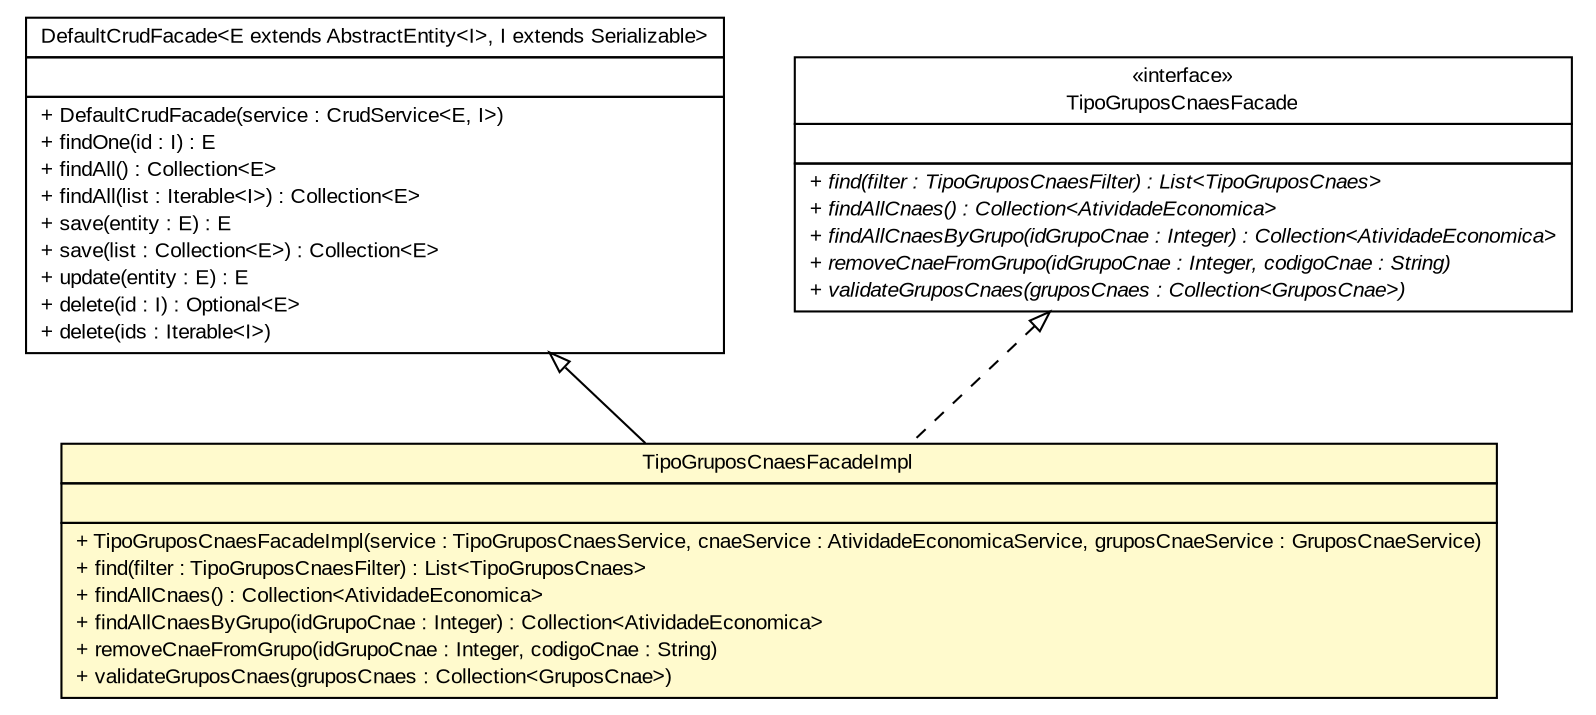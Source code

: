 #!/usr/local/bin/dot
#
# Class diagram 
# Generated by UMLGraph version R5_6 (http://www.umlgraph.org/)
#

digraph G {
	edge [fontname="arial",fontsize=10,labelfontname="arial",labelfontsize=10];
	node [fontname="arial",fontsize=10,shape=plaintext];
	nodesep=0.25;
	ranksep=0.5;
	// br.gov.to.sefaz.business.facade.impl.DefaultCrudFacade<E extends br.gov.to.sefaz.persistence.entity.AbstractEntity<I>, I extends java.io.Serializable>
	c190593 [label=<<table title="br.gov.to.sefaz.business.facade.impl.DefaultCrudFacade" border="0" cellborder="1" cellspacing="0" cellpadding="2" port="p" href="../../../../../business/facade/impl/DefaultCrudFacade.html">
		<tr><td><table border="0" cellspacing="0" cellpadding="1">
<tr><td align="center" balign="center"> DefaultCrudFacade&lt;E extends AbstractEntity&lt;I&gt;, I extends Serializable&gt; </td></tr>
		</table></td></tr>
		<tr><td><table border="0" cellspacing="0" cellpadding="1">
<tr><td align="left" balign="left">  </td></tr>
		</table></td></tr>
		<tr><td><table border="0" cellspacing="0" cellpadding="1">
<tr><td align="left" balign="left"> + DefaultCrudFacade(service : CrudService&lt;E, I&gt;) </td></tr>
<tr><td align="left" balign="left"> + findOne(id : I) : E </td></tr>
<tr><td align="left" balign="left"> + findAll() : Collection&lt;E&gt; </td></tr>
<tr><td align="left" balign="left"> + findAll(list : Iterable&lt;I&gt;) : Collection&lt;E&gt; </td></tr>
<tr><td align="left" balign="left"> + save(entity : E) : E </td></tr>
<tr><td align="left" balign="left"> + save(list : Collection&lt;E&gt;) : Collection&lt;E&gt; </td></tr>
<tr><td align="left" balign="left"> + update(entity : E) : E </td></tr>
<tr><td align="left" balign="left"> + delete(id : I) : Optional&lt;E&gt; </td></tr>
<tr><td align="left" balign="left"> + delete(ids : Iterable&lt;I&gt;) </td></tr>
		</table></td></tr>
		</table>>, URL="../../../../../business/facade/impl/DefaultCrudFacade.html", fontname="arial", fontcolor="black", fontsize=10.0];
	// br.gov.to.sefaz.arr.parametros.business.facade.TipoGruposCnaesFacade
	c190772 [label=<<table title="br.gov.to.sefaz.arr.parametros.business.facade.TipoGruposCnaesFacade" border="0" cellborder="1" cellspacing="0" cellpadding="2" port="p" href="../TipoGruposCnaesFacade.html">
		<tr><td><table border="0" cellspacing="0" cellpadding="1">
<tr><td align="center" balign="center"> &#171;interface&#187; </td></tr>
<tr><td align="center" balign="center"> TipoGruposCnaesFacade </td></tr>
		</table></td></tr>
		<tr><td><table border="0" cellspacing="0" cellpadding="1">
<tr><td align="left" balign="left">  </td></tr>
		</table></td></tr>
		<tr><td><table border="0" cellspacing="0" cellpadding="1">
<tr><td align="left" balign="left"><font face="arial italic" point-size="10.0"> + find(filter : TipoGruposCnaesFilter) : List&lt;TipoGruposCnaes&gt; </font></td></tr>
<tr><td align="left" balign="left"><font face="arial italic" point-size="10.0"> + findAllCnaes() : Collection&lt;AtividadeEconomica&gt; </font></td></tr>
<tr><td align="left" balign="left"><font face="arial italic" point-size="10.0"> + findAllCnaesByGrupo(idGrupoCnae : Integer) : Collection&lt;AtividadeEconomica&gt; </font></td></tr>
<tr><td align="left" balign="left"><font face="arial italic" point-size="10.0"> + removeCnaeFromGrupo(idGrupoCnae : Integer, codigoCnae : String) </font></td></tr>
<tr><td align="left" balign="left"><font face="arial italic" point-size="10.0"> + validateGruposCnaes(gruposCnaes : Collection&lt;GruposCnae&gt;) </font></td></tr>
		</table></td></tr>
		</table>>, URL="../TipoGruposCnaesFacade.html", fontname="arial", fontcolor="black", fontsize=10.0];
	// br.gov.to.sefaz.arr.parametros.business.facade.impl.TipoGruposCnaesFacadeImpl
	c190782 [label=<<table title="br.gov.to.sefaz.arr.parametros.business.facade.impl.TipoGruposCnaesFacadeImpl" border="0" cellborder="1" cellspacing="0" cellpadding="2" port="p" bgcolor="lemonChiffon" href="./TipoGruposCnaesFacadeImpl.html">
		<tr><td><table border="0" cellspacing="0" cellpadding="1">
<tr><td align="center" balign="center"> TipoGruposCnaesFacadeImpl </td></tr>
		</table></td></tr>
		<tr><td><table border="0" cellspacing="0" cellpadding="1">
<tr><td align="left" balign="left">  </td></tr>
		</table></td></tr>
		<tr><td><table border="0" cellspacing="0" cellpadding="1">
<tr><td align="left" balign="left"> + TipoGruposCnaesFacadeImpl(service : TipoGruposCnaesService, cnaeService : AtividadeEconomicaService, gruposCnaeService : GruposCnaeService) </td></tr>
<tr><td align="left" balign="left"> + find(filter : TipoGruposCnaesFilter) : List&lt;TipoGruposCnaes&gt; </td></tr>
<tr><td align="left" balign="left"> + findAllCnaes() : Collection&lt;AtividadeEconomica&gt; </td></tr>
<tr><td align="left" balign="left"> + findAllCnaesByGrupo(idGrupoCnae : Integer) : Collection&lt;AtividadeEconomica&gt; </td></tr>
<tr><td align="left" balign="left"> + removeCnaeFromGrupo(idGrupoCnae : Integer, codigoCnae : String) </td></tr>
<tr><td align="left" balign="left"> + validateGruposCnaes(gruposCnaes : Collection&lt;GruposCnae&gt;) </td></tr>
		</table></td></tr>
		</table>>, URL="./TipoGruposCnaesFacadeImpl.html", fontname="arial", fontcolor="black", fontsize=10.0];
	//br.gov.to.sefaz.arr.parametros.business.facade.impl.TipoGruposCnaesFacadeImpl extends br.gov.to.sefaz.business.facade.impl.DefaultCrudFacade<br.gov.to.sefaz.arr.parametros.persistence.entity.TipoGruposCnaes, java.lang.Integer>
	c190593:p -> c190782:p [dir=back,arrowtail=empty];
	//br.gov.to.sefaz.arr.parametros.business.facade.impl.TipoGruposCnaesFacadeImpl implements br.gov.to.sefaz.arr.parametros.business.facade.TipoGruposCnaesFacade
	c190772:p -> c190782:p [dir=back,arrowtail=empty,style=dashed];
}

